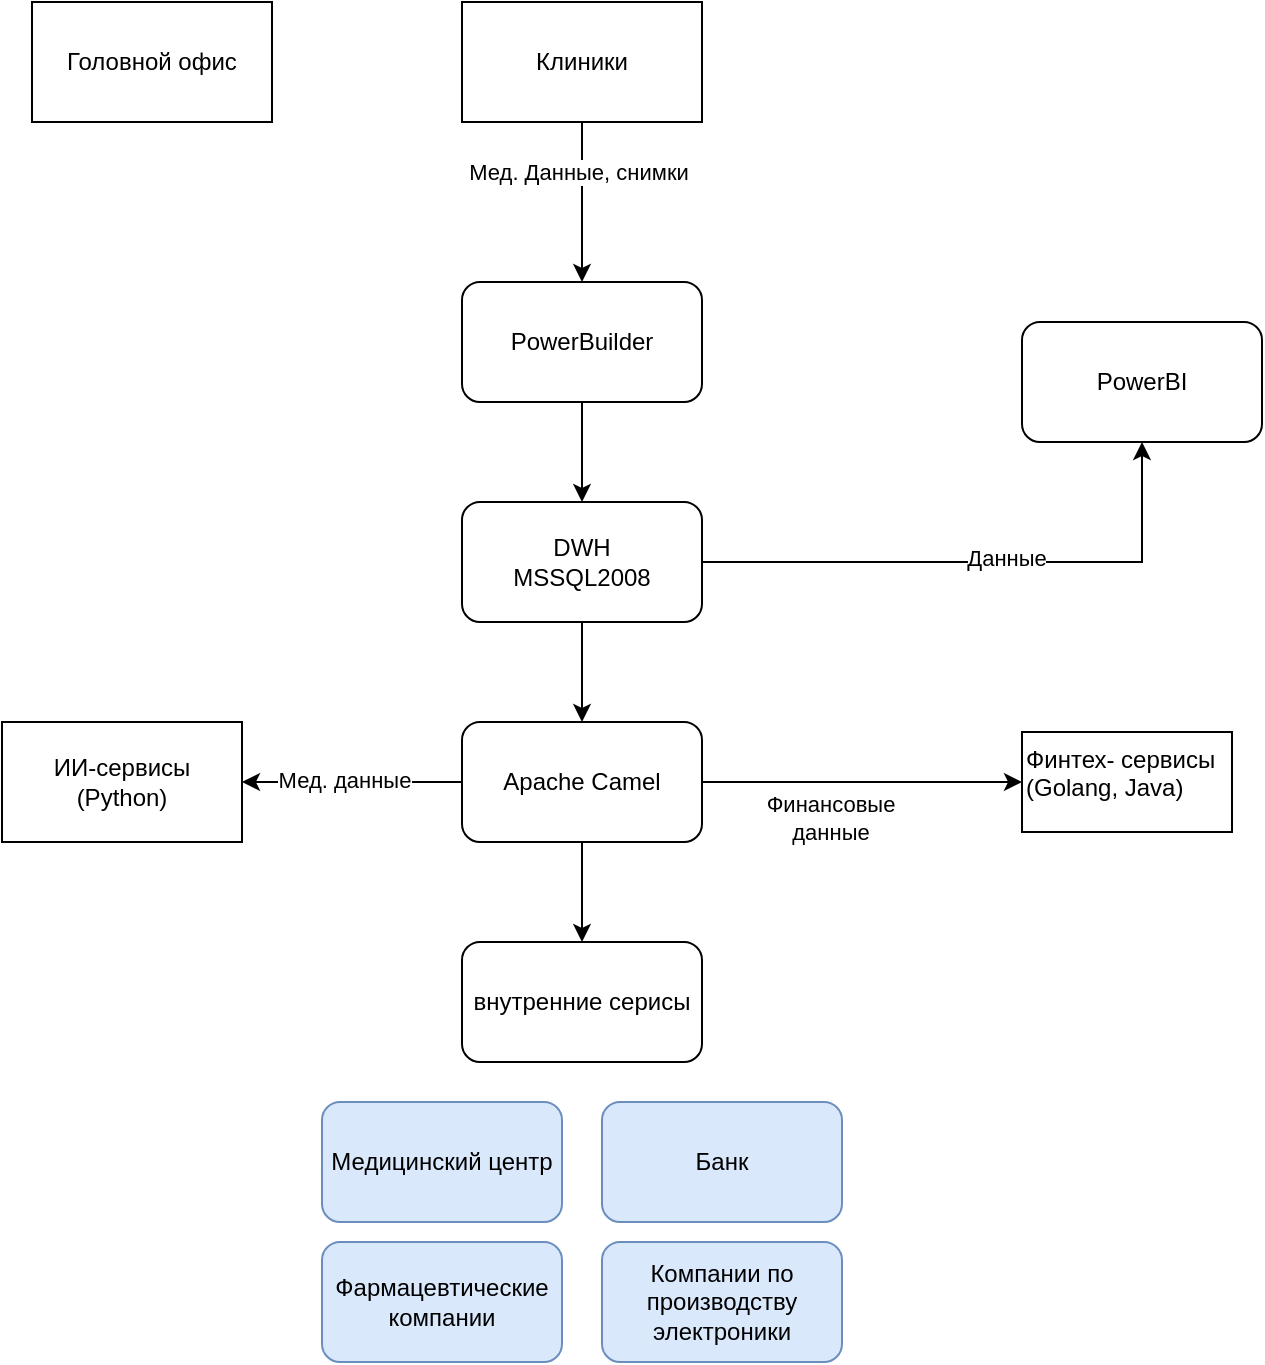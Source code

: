<mxfile version="26.2.2">
  <diagram name="as_is" id="6l1MfiH_BoNmmS-7S_qG">
    <mxGraphModel dx="1412" dy="833" grid="1" gridSize="10" guides="1" tooltips="1" connect="1" arrows="1" fold="1" page="1" pageScale="1" pageWidth="827" pageHeight="1169" math="0" shadow="0">
      <root>
        <mxCell id="0" />
        <mxCell id="1" parent="0" />
        <mxCell id="FZ6ObeYdrIRzJXivh35q-1" value="Головной офис" style="rounded=0;whiteSpace=wrap;html=1;" parent="1" vertex="1">
          <mxGeometry x="45" y="30" width="120" height="60" as="geometry" />
        </mxCell>
        <mxCell id="FZ6ObeYdrIRzJXivh35q-11" style="edgeStyle=orthogonalEdgeStyle;rounded=0;orthogonalLoop=1;jettySize=auto;html=1;exitX=0.5;exitY=1;exitDx=0;exitDy=0;entryX=0.5;entryY=0;entryDx=0;entryDy=0;" parent="1" source="FZ6ObeYdrIRzJXivh35q-7" target="FZ6ObeYdrIRzJXivh35q-5" edge="1">
          <mxGeometry relative="1" as="geometry" />
        </mxCell>
        <mxCell id="FZ6ObeYdrIRzJXivh35q-2" value="Клиники" style="rounded=0;whiteSpace=wrap;html=1;" parent="1" vertex="1">
          <mxGeometry x="260" y="30" width="120" height="60" as="geometry" />
        </mxCell>
        <mxCell id="FZ6ObeYdrIRzJXivh35q-3" value="ИИ-сервисы&lt;div&gt;(Python)&lt;/div&gt;" style="rounded=0;whiteSpace=wrap;html=1;" parent="1" vertex="1">
          <mxGeometry x="30" y="390" width="120" height="60" as="geometry" />
        </mxCell>
        <mxCell id="FZ6ObeYdrIRzJXivh35q-4" value="Финтех- сервисы&lt;div&gt;(Golang,&amp;nbsp;&lt;span style=&quot;background-color: transparent; color: light-dark(rgb(0, 0, 0), rgb(255, 255, 255));&quot;&gt;Java)&lt;/span&gt;&lt;/div&gt;" style="rounded=0;whiteSpace=wrap;html=1;align=left;verticalAlign=top;" parent="1" vertex="1">
          <mxGeometry x="540" y="395" width="105" height="50" as="geometry" />
        </mxCell>
        <mxCell id="FZ6ObeYdrIRzJXivh35q-13" style="edgeStyle=orthogonalEdgeStyle;rounded=0;orthogonalLoop=1;jettySize=auto;html=1;exitX=1;exitY=0.5;exitDx=0;exitDy=0;entryX=0.5;entryY=1;entryDx=0;entryDy=0;" parent="1" source="FZ6ObeYdrIRzJXivh35q-5" target="FZ6ObeYdrIRzJXivh35q-6" edge="1">
          <mxGeometry relative="1" as="geometry" />
        </mxCell>
        <mxCell id="FZ6ObeYdrIRzJXivh35q-14" value="Данные" style="edgeLabel;html=1;align=center;verticalAlign=middle;resizable=0;points=[];" parent="FZ6ObeYdrIRzJXivh35q-13" vertex="1" connectable="0">
          <mxGeometry x="0.083" y="2" relative="1" as="geometry">
            <mxPoint as="offset" />
          </mxGeometry>
        </mxCell>
        <mxCell id="FZ6ObeYdrIRzJXivh35q-15" style="edgeStyle=orthogonalEdgeStyle;rounded=0;orthogonalLoop=1;jettySize=auto;html=1;exitX=0;exitY=0.5;exitDx=0;exitDy=0;entryX=1;entryY=0.5;entryDx=0;entryDy=0;" parent="1" source="FZ6ObeYdrIRzJXivh35q-8" target="FZ6ObeYdrIRzJXivh35q-3" edge="1">
          <mxGeometry relative="1" as="geometry" />
        </mxCell>
        <mxCell id="FZ6ObeYdrIRzJXivh35q-16" value="Мед. данные" style="edgeLabel;html=1;align=center;verticalAlign=middle;resizable=0;points=[];" parent="FZ6ObeYdrIRzJXivh35q-15" vertex="1" connectable="0">
          <mxGeometry x="0.073" y="-1" relative="1" as="geometry">
            <mxPoint as="offset" />
          </mxGeometry>
        </mxCell>
        <mxCell id="FZ6ObeYdrIRzJXivh35q-17" style="edgeStyle=orthogonalEdgeStyle;rounded=0;orthogonalLoop=1;jettySize=auto;html=1;exitX=0.5;exitY=1;exitDx=0;exitDy=0;entryX=0.5;entryY=0;entryDx=0;entryDy=0;" parent="1" source="FZ6ObeYdrIRzJXivh35q-5" target="FZ6ObeYdrIRzJXivh35q-8" edge="1">
          <mxGeometry relative="1" as="geometry" />
        </mxCell>
        <mxCell id="FZ6ObeYdrIRzJXivh35q-5" value="DWH&lt;br&gt;MSSQL2008" style="rounded=1;whiteSpace=wrap;html=1;" parent="1" vertex="1">
          <mxGeometry x="260" y="280" width="120" height="60" as="geometry" />
        </mxCell>
        <mxCell id="FZ6ObeYdrIRzJXivh35q-6" value="PowerBI" style="rounded=1;whiteSpace=wrap;html=1;" parent="1" vertex="1">
          <mxGeometry x="540" y="190" width="120" height="60" as="geometry" />
        </mxCell>
        <mxCell id="FZ6ObeYdrIRzJXivh35q-18" style="edgeStyle=orthogonalEdgeStyle;rounded=0;orthogonalLoop=1;jettySize=auto;html=1;exitX=1;exitY=0.5;exitDx=0;exitDy=0;entryX=0;entryY=0.5;entryDx=0;entryDy=0;" parent="1" source="FZ6ObeYdrIRzJXivh35q-8" target="FZ6ObeYdrIRzJXivh35q-4" edge="1">
          <mxGeometry relative="1" as="geometry" />
        </mxCell>
        <mxCell id="FZ6ObeYdrIRzJXivh35q-19" value="Финансовые&lt;br&gt;данные" style="edgeLabel;html=1;align=center;verticalAlign=middle;resizable=0;points=[];" parent="FZ6ObeYdrIRzJXivh35q-18" vertex="1" connectable="0">
          <mxGeometry x="-0.204" relative="1" as="geometry">
            <mxPoint y="18" as="offset" />
          </mxGeometry>
        </mxCell>
        <mxCell id="FZ6ObeYdrIRzJXivh35q-21" style="edgeStyle=orthogonalEdgeStyle;rounded=0;orthogonalLoop=1;jettySize=auto;html=1;exitX=0.5;exitY=1;exitDx=0;exitDy=0;entryX=0.5;entryY=0;entryDx=0;entryDy=0;" parent="1" source="FZ6ObeYdrIRzJXivh35q-8" target="FZ6ObeYdrIRzJXivh35q-20" edge="1">
          <mxGeometry relative="1" as="geometry" />
        </mxCell>
        <mxCell id="FZ6ObeYdrIRzJXivh35q-8" value="Apache Camel" style="rounded=1;whiteSpace=wrap;html=1;" parent="1" vertex="1">
          <mxGeometry x="260" y="390" width="120" height="60" as="geometry" />
        </mxCell>
        <mxCell id="FZ6ObeYdrIRzJXivh35q-20" value="внутренние серисы" style="rounded=1;whiteSpace=wrap;html=1;" parent="1" vertex="1">
          <mxGeometry x="260" y="500" width="120" height="60" as="geometry" />
        </mxCell>
        <mxCell id="FZ6ObeYdrIRzJXivh35q-22" value="" style="edgeStyle=orthogonalEdgeStyle;rounded=0;orthogonalLoop=1;jettySize=auto;html=1;exitX=0.5;exitY=1;exitDx=0;exitDy=0;entryX=0.5;entryY=0;entryDx=0;entryDy=0;" parent="1" source="FZ6ObeYdrIRzJXivh35q-2" target="FZ6ObeYdrIRzJXivh35q-7" edge="1">
          <mxGeometry relative="1" as="geometry">
            <mxPoint x="320" y="90" as="sourcePoint" />
            <mxPoint x="320" y="280" as="targetPoint" />
          </mxGeometry>
        </mxCell>
        <mxCell id="FZ6ObeYdrIRzJXivh35q-23" value="Мед. Данные, снимки" style="edgeLabel;html=1;align=center;verticalAlign=middle;resizable=0;points=[];" parent="FZ6ObeYdrIRzJXivh35q-22" vertex="1" connectable="0">
          <mxGeometry x="-0.376" y="-2" relative="1" as="geometry">
            <mxPoint as="offset" />
          </mxGeometry>
        </mxCell>
        <mxCell id="FZ6ObeYdrIRzJXivh35q-7" value="PowerBuilder" style="rounded=1;whiteSpace=wrap;html=1;" parent="1" vertex="1">
          <mxGeometry x="260" y="170" width="120" height="60" as="geometry" />
        </mxCell>
        <mxCell id="nFIM5ZLUQO1fUyzCBmlr-1" value="Медицинский центр" style="rounded=1;whiteSpace=wrap;html=1;fillColor=#dae8fc;strokeColor=#6c8ebf;" vertex="1" parent="1">
          <mxGeometry x="190" y="580" width="120" height="60" as="geometry" />
        </mxCell>
        <mxCell id="nFIM5ZLUQO1fUyzCBmlr-4" value="Банк" style="rounded=1;whiteSpace=wrap;html=1;fillColor=#dae8fc;strokeColor=#6c8ebf;" vertex="1" parent="1">
          <mxGeometry x="330" y="580" width="120" height="60" as="geometry" />
        </mxCell>
        <mxCell id="nFIM5ZLUQO1fUyzCBmlr-5" value="Фармацевтические компании" style="rounded=1;whiteSpace=wrap;html=1;fillColor=#dae8fc;strokeColor=#6c8ebf;" vertex="1" parent="1">
          <mxGeometry x="190" y="650" width="120" height="60" as="geometry" />
        </mxCell>
        <mxCell id="nFIM5ZLUQO1fUyzCBmlr-6" value="Компании по производству электроники" style="rounded=1;whiteSpace=wrap;html=1;fillColor=#dae8fc;strokeColor=#6c8ebf;" vertex="1" parent="1">
          <mxGeometry x="330" y="650" width="120" height="60" as="geometry" />
        </mxCell>
      </root>
    </mxGraphModel>
  </diagram>
</mxfile>
